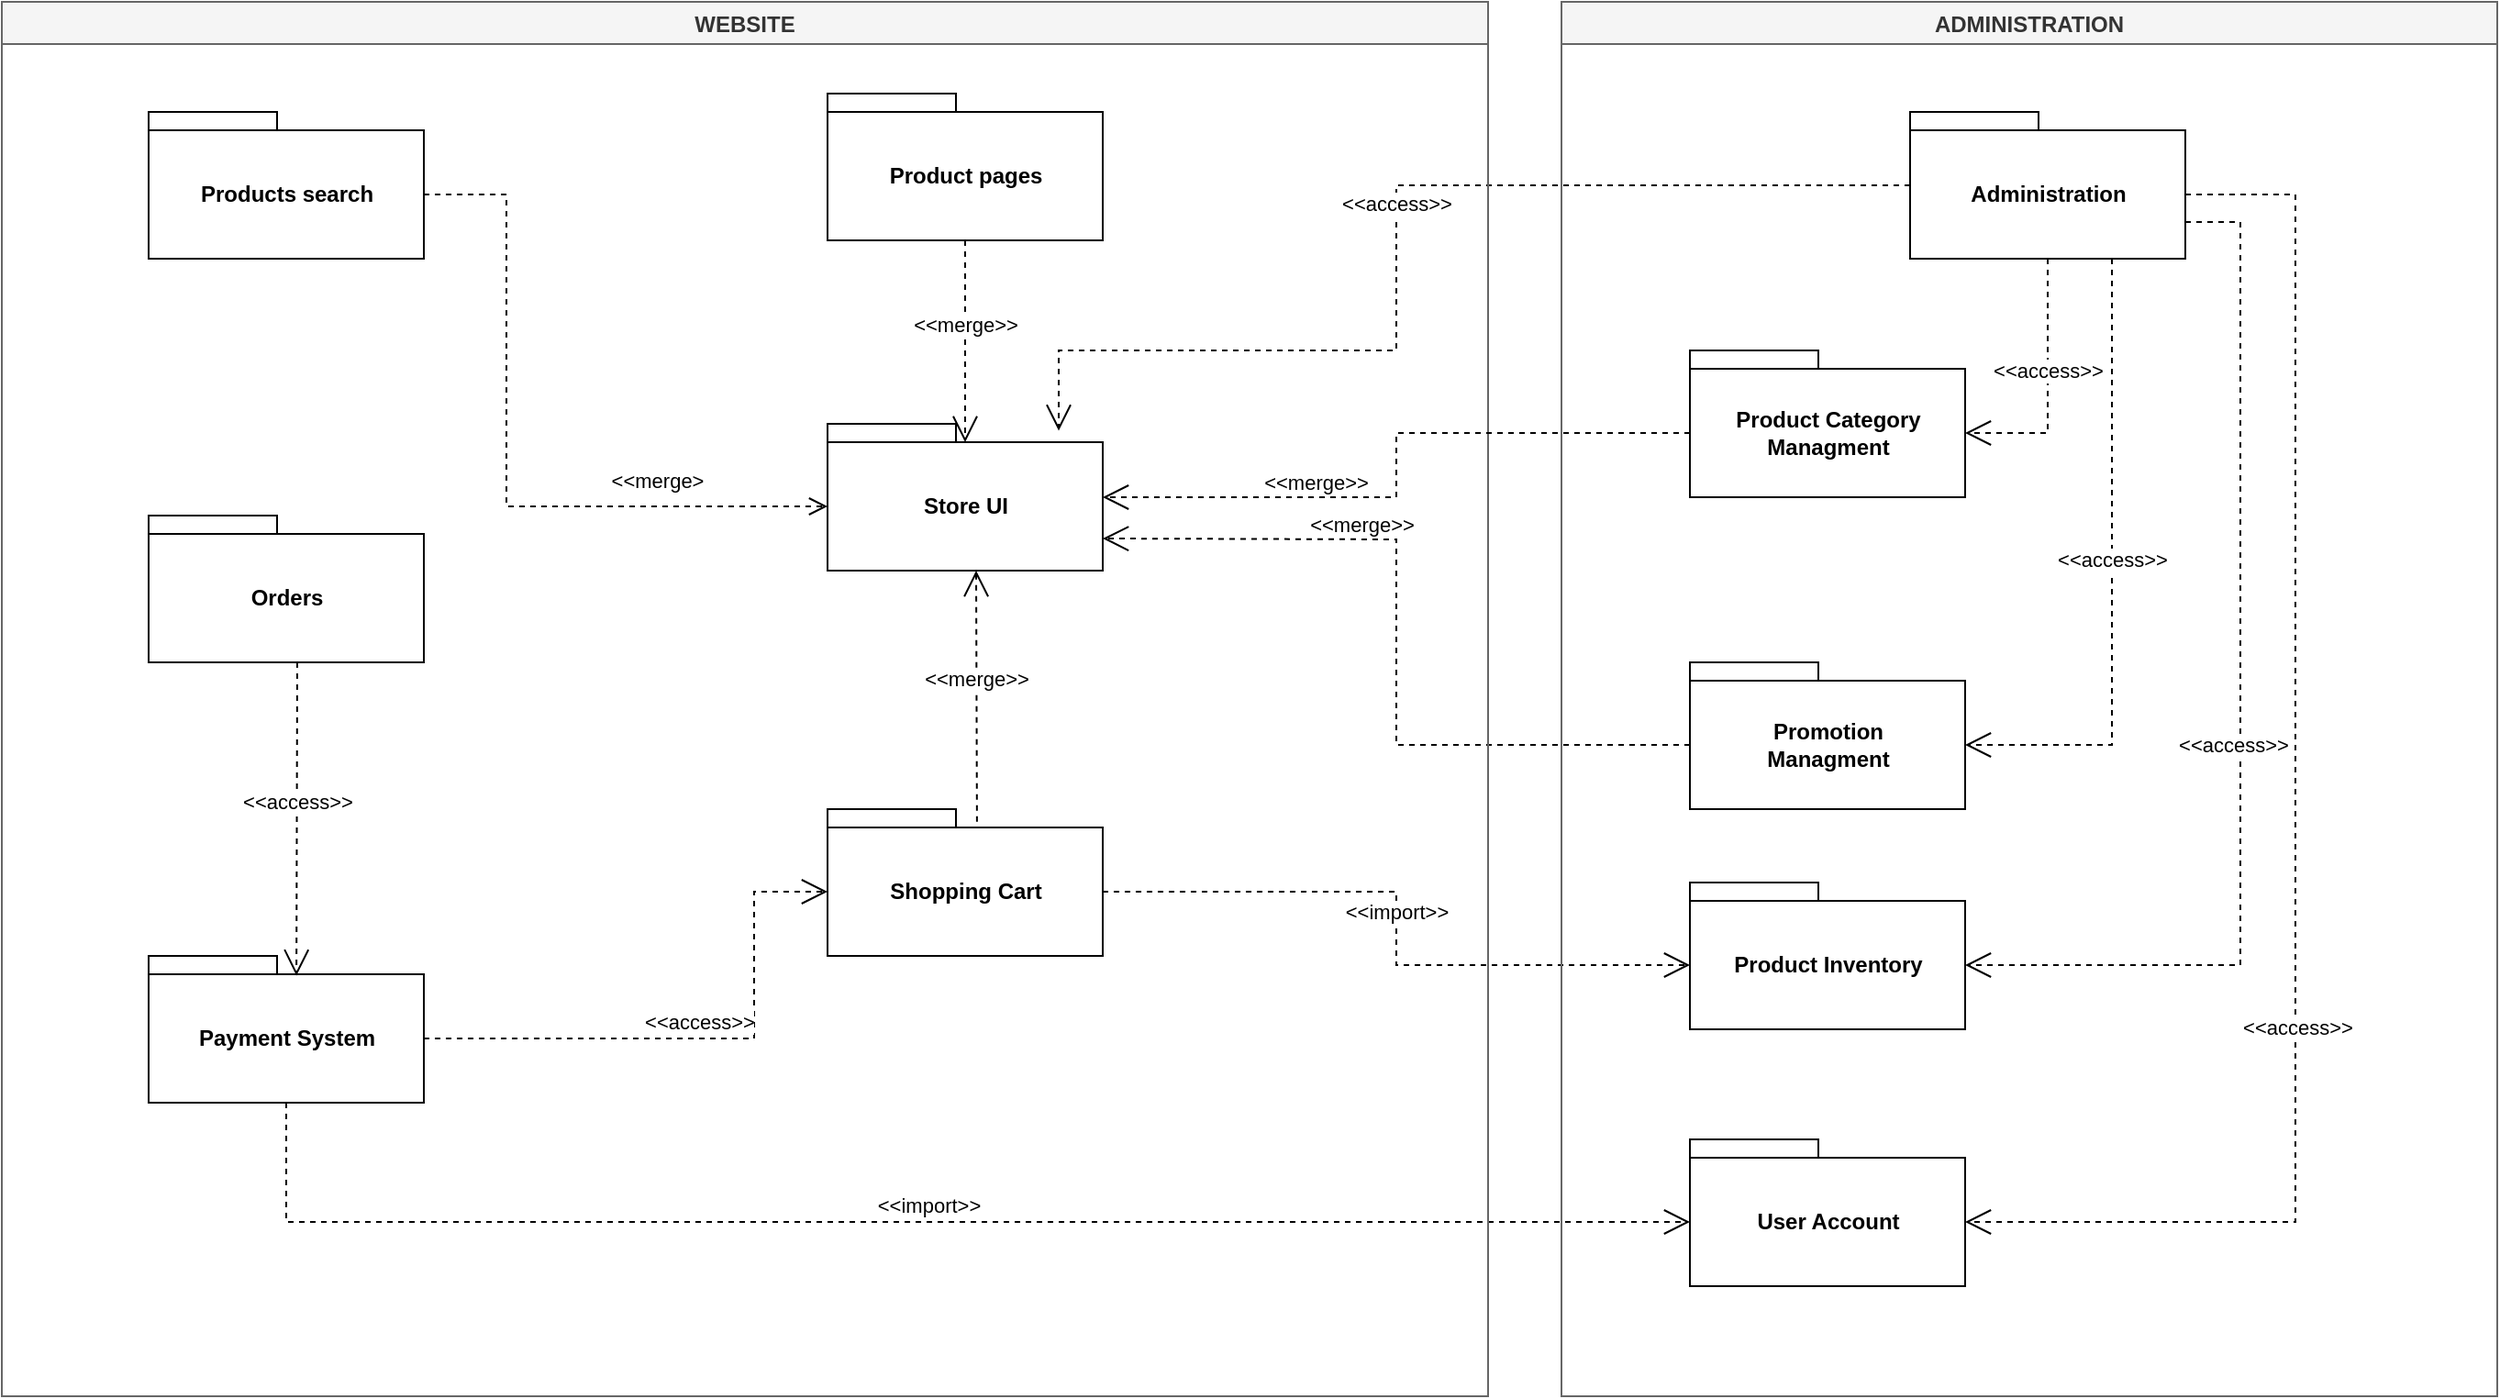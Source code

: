 <mxfile version="17.4.0" type="github">
  <diagram id="H88vbu2F5iCE0-_oEWzY" name="Page-1">
    <mxGraphModel dx="2424" dy="2037" grid="1" gridSize="10" guides="1" tooltips="1" connect="1" arrows="1" fold="1" page="1" pageScale="1" pageWidth="827" pageHeight="1169" math="0" shadow="0">
      <root>
        <mxCell id="0" />
        <mxCell id="1" parent="0" />
        <mxCell id="xVnecakKS6y9IhjQjkrB-11" value="&amp;lt;&amp;lt;import&amp;gt;&amp;gt;" style="edgeStyle=none;html=1;endArrow=open;endSize=12;dashed=1;verticalAlign=bottom;rounded=0;entryX=0;entryY=0;entryDx=0;entryDy=45;entryPerimeter=0;exitX=0.5;exitY=1;exitDx=0;exitDy=0;exitPerimeter=0;" parent="1" source="xVnecakKS6y9IhjQjkrB-2" target="xVnecakKS6y9IhjQjkrB-8" edge="1">
          <mxGeometry width="160" relative="1" as="geometry">
            <mxPoint x="170" y="484" as="sourcePoint" />
            <mxPoint x="220" y="580" as="targetPoint" />
            <Array as="points">
              <mxPoint x="-425" y="625" />
            </Array>
          </mxGeometry>
        </mxCell>
        <mxCell id="xVnecakKS6y9IhjQjkrB-13" value="&amp;lt;&amp;lt;import&amp;gt;&amp;gt;" style="edgeStyle=none;html=1;endArrow=open;endSize=12;dashed=1;verticalAlign=bottom;rounded=0;entryX=0;entryY=0;entryDx=0;entryDy=45;entryPerimeter=0;exitX=0;exitY=0;exitDx=150;exitDy=45;exitPerimeter=0;" parent="1" source="xVnecakKS6y9IhjQjkrB-6" target="xVnecakKS6y9IhjQjkrB-12" edge="1">
          <mxGeometry width="160" relative="1" as="geometry">
            <mxPoint x="270" y="410" as="sourcePoint" />
            <mxPoint x="430" y="410" as="targetPoint" />
            <Array as="points">
              <mxPoint x="180" y="445" />
              <mxPoint x="180" y="485" />
            </Array>
          </mxGeometry>
        </mxCell>
        <mxCell id="xVnecakKS6y9IhjQjkrB-20" value="&amp;lt;&amp;lt;access&amp;gt;&amp;gt;" style="edgeStyle=none;html=1;endArrow=open;endSize=12;dashed=1;verticalAlign=bottom;rounded=0;entryX=0.84;entryY=0.047;entryDx=0;entryDy=0;entryPerimeter=0;" parent="1" target="xVnecakKS6y9IhjQjkrB-14" edge="1">
          <mxGeometry width="160" relative="1" as="geometry">
            <mxPoint x="460" y="60" as="sourcePoint" />
            <mxPoint x="30" y="220" as="targetPoint" />
            <Array as="points">
              <mxPoint x="180" y="60" />
              <mxPoint x="180" y="150" />
              <mxPoint x="-4" y="150" />
            </Array>
          </mxGeometry>
        </mxCell>
        <mxCell id="xVnecakKS6y9IhjQjkrB-22" value="&amp;lt;&amp;lt;merge&amp;gt;&amp;gt;" style="edgeStyle=none;html=1;endArrow=open;endSize=12;dashed=1;verticalAlign=bottom;rounded=0;entryX=0;entryY=0;entryDx=150;entryDy=62.5;entryPerimeter=0;exitX=0;exitY=0;exitDx=0;exitDy=45;exitPerimeter=0;" parent="1" source="xVnecakKS6y9IhjQjkrB-4" target="xVnecakKS6y9IhjQjkrB-14" edge="1">
          <mxGeometry x="0.348" y="1" width="160" relative="1" as="geometry">
            <mxPoint x="434" y="130" as="sourcePoint" />
            <mxPoint x="433.3" y="226" as="targetPoint" />
            <Array as="points">
              <mxPoint x="180" y="365" />
              <mxPoint x="180" y="253" />
            </Array>
            <mxPoint as="offset" />
          </mxGeometry>
        </mxCell>
        <mxCell id="OjAhgf_gLrIJjrnwMmez-1" value="WEBSITE" style="swimlane;fillColor=#f5f5f5;fontColor=#333333;strokeColor=#666666;" parent="1" vertex="1">
          <mxGeometry x="-580" y="-40" width="810" height="760" as="geometry" />
        </mxCell>
        <mxCell id="xVnecakKS6y9IhjQjkrB-2" value="Payment System" style="shape=folder;fontStyle=1;tabWidth=70;tabHeight=10;tabPosition=left;html=1;boundedLbl=1;" parent="OjAhgf_gLrIJjrnwMmez-1" vertex="1">
          <mxGeometry x="80" y="520" width="150" height="80" as="geometry" />
        </mxCell>
        <mxCell id="xVnecakKS6y9IhjQjkrB-7" value="Orders" style="shape=folder;fontStyle=1;tabWidth=70;tabHeight=10;tabPosition=left;html=1;boundedLbl=1;" parent="OjAhgf_gLrIJjrnwMmez-1" vertex="1">
          <mxGeometry x="80" y="280" width="150" height="80" as="geometry" />
        </mxCell>
        <mxCell id="xVnecakKS6y9IhjQjkrB-9" value="&amp;lt;&amp;lt;access&amp;gt;&amp;gt;" style="edgeStyle=none;html=1;endArrow=open;endSize=12;dashed=1;verticalAlign=bottom;rounded=0;entryX=0.537;entryY=0.134;entryDx=0;entryDy=0;entryPerimeter=0;" parent="OjAhgf_gLrIJjrnwMmez-1" edge="1" target="xVnecakKS6y9IhjQjkrB-2">
          <mxGeometry width="160" relative="1" as="geometry">
            <mxPoint x="161" y="360" as="sourcePoint" />
            <mxPoint x="155" y="520" as="targetPoint" />
            <Array as="points" />
          </mxGeometry>
        </mxCell>
        <mxCell id="xVnecakKS6y9IhjQjkrB-1" value="Products search" style="shape=folder;fontStyle=1;tabWidth=70;tabHeight=10;tabPosition=left;html=1;boundedLbl=1;" parent="OjAhgf_gLrIJjrnwMmez-1" vertex="1">
          <mxGeometry x="80" y="60" width="150" height="80" as="geometry" />
        </mxCell>
        <mxCell id="xVnecakKS6y9IhjQjkrB-5" value="Product pages" style="shape=folder;fontStyle=1;tabWidth=70;tabHeight=10;tabPosition=left;html=1;boundedLbl=1;" parent="OjAhgf_gLrIJjrnwMmez-1" vertex="1">
          <mxGeometry x="450" y="50" width="150" height="80" as="geometry" />
        </mxCell>
        <mxCell id="xVnecakKS6y9IhjQjkrB-6" value="Shopping Cart" style="shape=folder;fontStyle=1;tabWidth=70;tabHeight=10;tabPosition=left;html=1;boundedLbl=1;" parent="OjAhgf_gLrIJjrnwMmez-1" vertex="1">
          <mxGeometry x="450" y="440" width="150" height="80" as="geometry" />
        </mxCell>
        <mxCell id="xVnecakKS6y9IhjQjkrB-14" value="Store UI" style="shape=folder;fontStyle=1;tabWidth=70;tabHeight=10;tabPosition=left;html=1;boundedLbl=1;" parent="OjAhgf_gLrIJjrnwMmez-1" vertex="1">
          <mxGeometry x="450" y="230" width="150" height="80" as="geometry" />
        </mxCell>
        <mxCell id="xVnecakKS6y9IhjQjkrB-15" value="&lt;span style=&quot;background-color: transparent&quot;&gt;&amp;lt;&amp;lt;merge&amp;gt;&lt;/span&gt;" style="endArrow=open;startArrow=none;endFill=0;startFill=0;endSize=8;html=1;verticalAlign=bottom;dashed=1;labelBackgroundColor=none;rounded=0;exitX=0;exitY=0;exitDx=150;exitDy=45;exitPerimeter=0;entryX=0;entryY=0;entryDx=0;entryDy=45;entryPerimeter=0;" parent="OjAhgf_gLrIJjrnwMmez-1" source="xVnecakKS6y9IhjQjkrB-1" target="xVnecakKS6y9IhjQjkrB-14" edge="1">
          <mxGeometry x="0.52" y="5" width="160" relative="1" as="geometry">
            <mxPoint x="460" y="260" as="sourcePoint" />
            <mxPoint x="620" y="260" as="targetPoint" />
            <Array as="points">
              <mxPoint x="275" y="105" />
              <mxPoint x="275" y="275" />
            </Array>
            <mxPoint as="offset" />
          </mxGeometry>
        </mxCell>
        <mxCell id="xVnecakKS6y9IhjQjkrB-16" value="&amp;lt;&amp;lt;merge&amp;gt;&amp;gt;" style="edgeStyle=none;html=1;endArrow=open;endSize=12;dashed=1;verticalAlign=bottom;rounded=0;entryX=0.5;entryY=0.125;entryDx=0;entryDy=0;entryPerimeter=0;exitX=0.5;exitY=1;exitDx=0;exitDy=0;exitPerimeter=0;" parent="OjAhgf_gLrIJjrnwMmez-1" source="xVnecakKS6y9IhjQjkrB-5" target="xVnecakKS6y9IhjQjkrB-14" edge="1">
          <mxGeometry width="160" relative="1" as="geometry">
            <mxPoint x="479" y="120" as="sourcePoint" />
            <mxPoint x="610" y="150" as="targetPoint" />
          </mxGeometry>
        </mxCell>
        <mxCell id="xVnecakKS6y9IhjQjkrB-19" value="&amp;lt;&amp;lt;merge&amp;gt;&amp;gt;" style="edgeStyle=none;html=1;endArrow=open;endSize=12;dashed=1;verticalAlign=bottom;rounded=0;exitX=0.543;exitY=0.086;exitDx=0;exitDy=0;exitPerimeter=0;" parent="OjAhgf_gLrIJjrnwMmez-1" source="xVnecakKS6y9IhjQjkrB-6" edge="1">
          <mxGeometry width="160" relative="1" as="geometry">
            <mxPoint x="465" y="390" as="sourcePoint" />
            <mxPoint x="531" y="310" as="targetPoint" />
          </mxGeometry>
        </mxCell>
        <mxCell id="xVnecakKS6y9IhjQjkrB-10" value="&amp;lt;&amp;lt;access&amp;gt;&amp;gt;" style="edgeStyle=none;html=1;endArrow=open;endSize=12;dashed=1;verticalAlign=bottom;rounded=0;exitX=0;exitY=0;exitDx=150;exitDy=45;exitPerimeter=0;entryX=0;entryY=0;entryDx=0;entryDy=45;entryPerimeter=0;" parent="OjAhgf_gLrIJjrnwMmez-1" source="xVnecakKS6y9IhjQjkrB-2" target="xVnecakKS6y9IhjQjkrB-6" edge="1">
          <mxGeometry width="160" relative="1" as="geometry">
            <mxPoint x="870" y="360" as="sourcePoint" />
            <mxPoint x="1030" y="360" as="targetPoint" />
            <Array as="points">
              <mxPoint x="410" y="565" />
              <mxPoint x="410" y="485" />
            </Array>
          </mxGeometry>
        </mxCell>
        <mxCell id="OjAhgf_gLrIJjrnwMmez-15" value="ADMINISTRATION" style="swimlane;fillColor=#f5f5f5;fontColor=#333333;strokeColor=#666666;" parent="1" vertex="1">
          <mxGeometry x="270" y="-40" width="510" height="760" as="geometry" />
        </mxCell>
        <mxCell id="xVnecakKS6y9IhjQjkrB-8" value="User Account" style="shape=folder;fontStyle=1;tabWidth=70;tabHeight=10;tabPosition=left;html=1;boundedLbl=1;" parent="OjAhgf_gLrIJjrnwMmez-15" vertex="1">
          <mxGeometry x="70" y="620" width="150" height="80" as="geometry" />
        </mxCell>
        <mxCell id="xVnecakKS6y9IhjQjkrB-12" value="Product Inventory" style="shape=folder;fontStyle=1;tabWidth=70;tabHeight=10;tabPosition=left;html=1;boundedLbl=1;" parent="OjAhgf_gLrIJjrnwMmez-15" vertex="1">
          <mxGeometry x="70" y="480" width="150" height="80" as="geometry" />
        </mxCell>
        <mxCell id="xVnecakKS6y9IhjQjkrB-3" value="Administration" style="shape=folder;fontStyle=1;tabWidth=70;tabHeight=10;tabPosition=left;html=1;boundedLbl=1;" parent="OjAhgf_gLrIJjrnwMmez-15" vertex="1">
          <mxGeometry x="190" y="60" width="150" height="80" as="geometry" />
        </mxCell>
        <mxCell id="xVnecakKS6y9IhjQjkrB-17" value="&amp;lt;&amp;lt;access&amp;gt;&amp;gt;" style="edgeStyle=none;html=1;endArrow=open;endSize=12;dashed=1;verticalAlign=bottom;rounded=0;entryX=0;entryY=0;entryDx=150;entryDy=45;entryPerimeter=0;" parent="OjAhgf_gLrIJjrnwMmez-15" target="xVnecakKS6y9IhjQjkrB-12" edge="1">
          <mxGeometry x="0.107" y="-4" width="160" relative="1" as="geometry">
            <mxPoint x="340" y="120" as="sourcePoint" />
            <mxPoint x="460" y="554" as="targetPoint" />
            <Array as="points">
              <mxPoint x="370" y="120" />
              <mxPoint x="370" y="485" />
              <mxPoint x="370" y="525" />
            </Array>
            <mxPoint as="offset" />
          </mxGeometry>
        </mxCell>
        <mxCell id="xVnecakKS6y9IhjQjkrB-18" value="" style="edgeStyle=none;html=1;endArrow=open;endSize=12;dashed=1;verticalAlign=bottom;rounded=0;exitX=0;exitY=0;exitDx=150;exitDy=45;exitPerimeter=0;entryX=0;entryY=0;entryDx=150;entryDy=45;entryPerimeter=0;" parent="OjAhgf_gLrIJjrnwMmez-15" source="xVnecakKS6y9IhjQjkrB-3" target="xVnecakKS6y9IhjQjkrB-8" edge="1">
          <mxGeometry x="0.059" y="80" width="160" relative="1" as="geometry">
            <mxPoint y="614" as="sourcePoint" />
            <mxPoint x="160" y="614" as="targetPoint" />
            <Array as="points">
              <mxPoint x="400" y="105" />
              <mxPoint x="400" y="665" />
              <mxPoint x="290" y="665" />
            </Array>
            <mxPoint as="offset" />
          </mxGeometry>
        </mxCell>
        <mxCell id="WyrviyDEyEpqWxOpPwF1-1" value="&amp;lt;&amp;lt;access&amp;gt;&amp;gt;" style="edgeLabel;html=1;align=center;verticalAlign=middle;resizable=0;points=[];" vertex="1" connectable="0" parent="xVnecakKS6y9IhjQjkrB-18">
          <mxGeometry x="0.284" y="1" relative="1" as="geometry">
            <mxPoint as="offset" />
          </mxGeometry>
        </mxCell>
        <mxCell id="xVnecakKS6y9IhjQjkrB-4" value="Promotion&lt;br&gt;Managment" style="shape=folder;fontStyle=1;tabWidth=70;tabHeight=10;tabPosition=left;html=1;boundedLbl=1;" parent="OjAhgf_gLrIJjrnwMmez-15" vertex="1">
          <mxGeometry x="70" y="360" width="150" height="80" as="geometry" />
        </mxCell>
        <mxCell id="xVnecakKS6y9IhjQjkrB-21" value="&amp;lt;&amp;lt;access&amp;gt;&amp;gt;" style="edgeStyle=none;html=1;endArrow=open;endSize=12;dashed=1;verticalAlign=bottom;rounded=0;entryX=0;entryY=0;entryDx=150;entryDy=45;entryPerimeter=0;" parent="OjAhgf_gLrIJjrnwMmez-15" target="xVnecakKS6y9IhjQjkrB-4" edge="1">
          <mxGeometry width="160" relative="1" as="geometry">
            <mxPoint x="300" y="140" as="sourcePoint" />
            <mxPoint x="220" y="305" as="targetPoint" />
            <Array as="points">
              <mxPoint x="300" y="405" />
            </Array>
          </mxGeometry>
        </mxCell>
        <mxCell id="WyrviyDEyEpqWxOpPwF1-2" value="Product Category &lt;br&gt;Managment" style="shape=folder;fontStyle=1;tabWidth=70;tabHeight=10;tabPosition=left;html=1;boundedLbl=1;" vertex="1" parent="OjAhgf_gLrIJjrnwMmez-15">
          <mxGeometry x="70" y="190" width="150" height="80" as="geometry" />
        </mxCell>
        <mxCell id="WyrviyDEyEpqWxOpPwF1-3" value="&amp;lt;&amp;lt;access&amp;gt;&amp;gt;" style="edgeStyle=none;html=1;endArrow=open;endSize=12;dashed=1;verticalAlign=bottom;rounded=0;entryX=0;entryY=0;entryDx=150;entryDy=45;entryPerimeter=0;exitX=0.5;exitY=1;exitDx=0;exitDy=0;exitPerimeter=0;" edge="1" parent="OjAhgf_gLrIJjrnwMmez-15" source="xVnecakKS6y9IhjQjkrB-3" target="WyrviyDEyEpqWxOpPwF1-2">
          <mxGeometry width="160" relative="1" as="geometry">
            <mxPoint x="260" y="170" as="sourcePoint" />
            <mxPoint x="230" y="415" as="targetPoint" />
            <Array as="points">
              <mxPoint x="265" y="235" />
            </Array>
          </mxGeometry>
        </mxCell>
        <mxCell id="WyrviyDEyEpqWxOpPwF1-4" value="&amp;lt;&amp;lt;merge&amp;gt;&amp;gt;" style="edgeStyle=none;html=1;endArrow=open;endSize=12;dashed=1;verticalAlign=bottom;rounded=0;exitX=0;exitY=0;exitDx=0;exitDy=45;exitPerimeter=0;" edge="1" parent="1" source="WyrviyDEyEpqWxOpPwF1-2">
          <mxGeometry x="0.348" y="1" width="160" relative="1" as="geometry">
            <mxPoint x="350" y="375" as="sourcePoint" />
            <mxPoint x="20" y="230" as="targetPoint" />
            <Array as="points">
              <mxPoint x="180" y="195" />
              <mxPoint x="180" y="230" />
            </Array>
            <mxPoint as="offset" />
          </mxGeometry>
        </mxCell>
      </root>
    </mxGraphModel>
  </diagram>
</mxfile>
